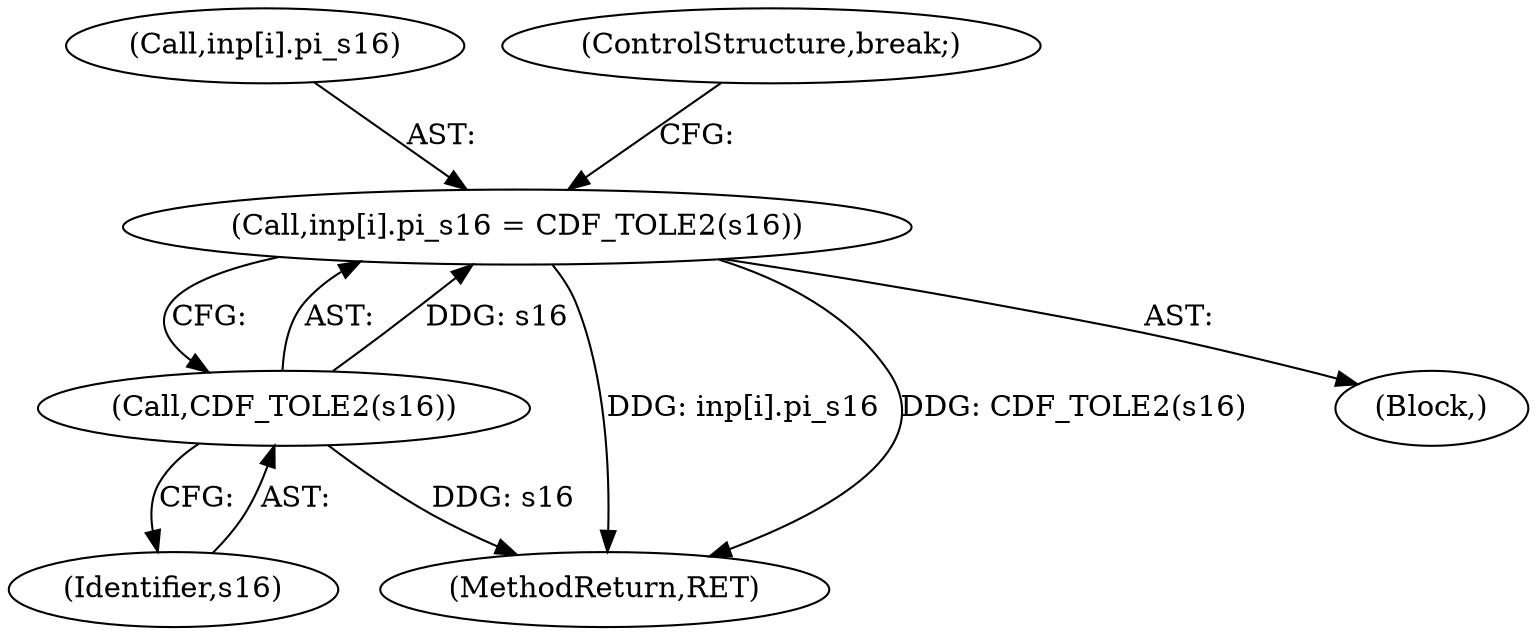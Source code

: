 digraph "0_file_f97486ef5dc3e8735440edc4fc8808c63e1a3ef0@array" {
"1000426" [label="(Call,inp[i].pi_s16 = CDF_TOLE2(s16))"];
"1000432" [label="(Call,CDF_TOLE2(s16))"];
"1000427" [label="(Call,inp[i].pi_s16)"];
"1000433" [label="(Identifier,s16)"];
"1000426" [label="(Call,inp[i].pi_s16 = CDF_TOLE2(s16))"];
"1000853" [label="(MethodReturn,RET)"];
"1000432" [label="(Call,CDF_TOLE2(s16))"];
"1000434" [label="(ControlStructure,break;)"];
"1000401" [label="(Block,)"];
"1000426" -> "1000401"  [label="AST: "];
"1000426" -> "1000432"  [label="CFG: "];
"1000427" -> "1000426"  [label="AST: "];
"1000432" -> "1000426"  [label="AST: "];
"1000434" -> "1000426"  [label="CFG: "];
"1000426" -> "1000853"  [label="DDG: inp[i].pi_s16"];
"1000426" -> "1000853"  [label="DDG: CDF_TOLE2(s16)"];
"1000432" -> "1000426"  [label="DDG: s16"];
"1000432" -> "1000433"  [label="CFG: "];
"1000433" -> "1000432"  [label="AST: "];
"1000432" -> "1000853"  [label="DDG: s16"];
}
